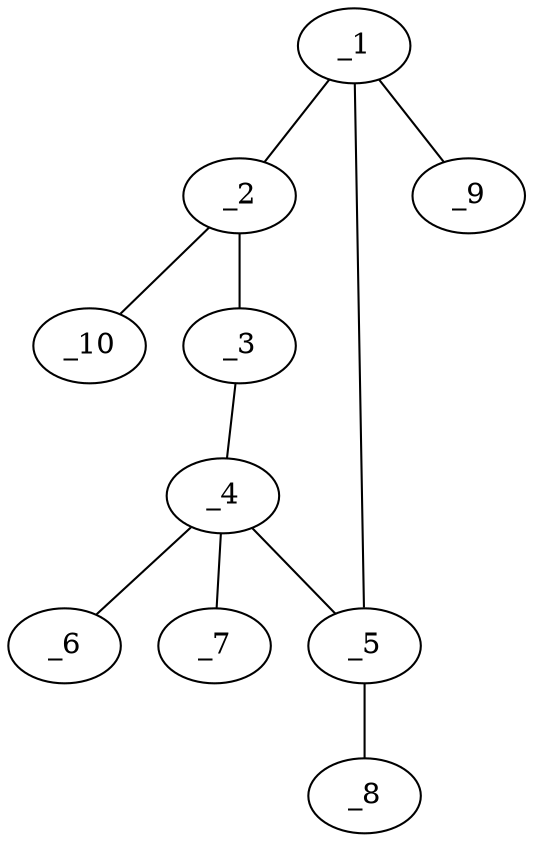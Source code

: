 graph molid629717 {
	_1	 [charge=0,
		chem=1,
		symbol="C  ",
		x="3.2601",
		y="-0.7694"];
	_2	 [charge=0,
		chem=1,
		symbol="C  ",
		x="4.2601",
		y="-0.7694"];
	_1 -- _2	 [valence=1];
	_5	 [charge=0,
		chem=4,
		symbol="N  ",
		x="2.9511",
		y="0.1816"];
	_1 -- _5	 [valence=1];
	_9	 [charge=0,
		chem=2,
		symbol="O  ",
		x="2.6723",
		y="-1.5784"];
	_1 -- _9	 [valence=2];
	_3	 [charge=0,
		chem=4,
		symbol="N  ",
		x="4.5691",
		y="0.1816"];
	_2 -- _3	 [valence=1];
	_10	 [charge=0,
		chem=1,
		symbol="C  ",
		x="4.8479",
		y="-1.5784"];
	_2 -- _10	 [valence=1];
	_4	 [charge=0,
		chem=5,
		symbol="S  ",
		x="3.7601",
		y="0.7694"];
	_3 -- _4	 [valence=1];
	_4 -- _5	 [valence=1];
	_6	 [charge=0,
		chem=2,
		symbol="O  ",
		x="3.1723",
		y="1.5784"];
	_4 -- _6	 [valence=2];
	_7	 [charge=0,
		chem=2,
		symbol="O  ",
		x="4.3479",
		y="1.5784"];
	_4 -- _7	 [valence=2];
	_8	 [charge=0,
		chem=1,
		symbol="C  ",
		x=2,
		y="0.4907"];
	_5 -- _8	 [valence=1];
}
